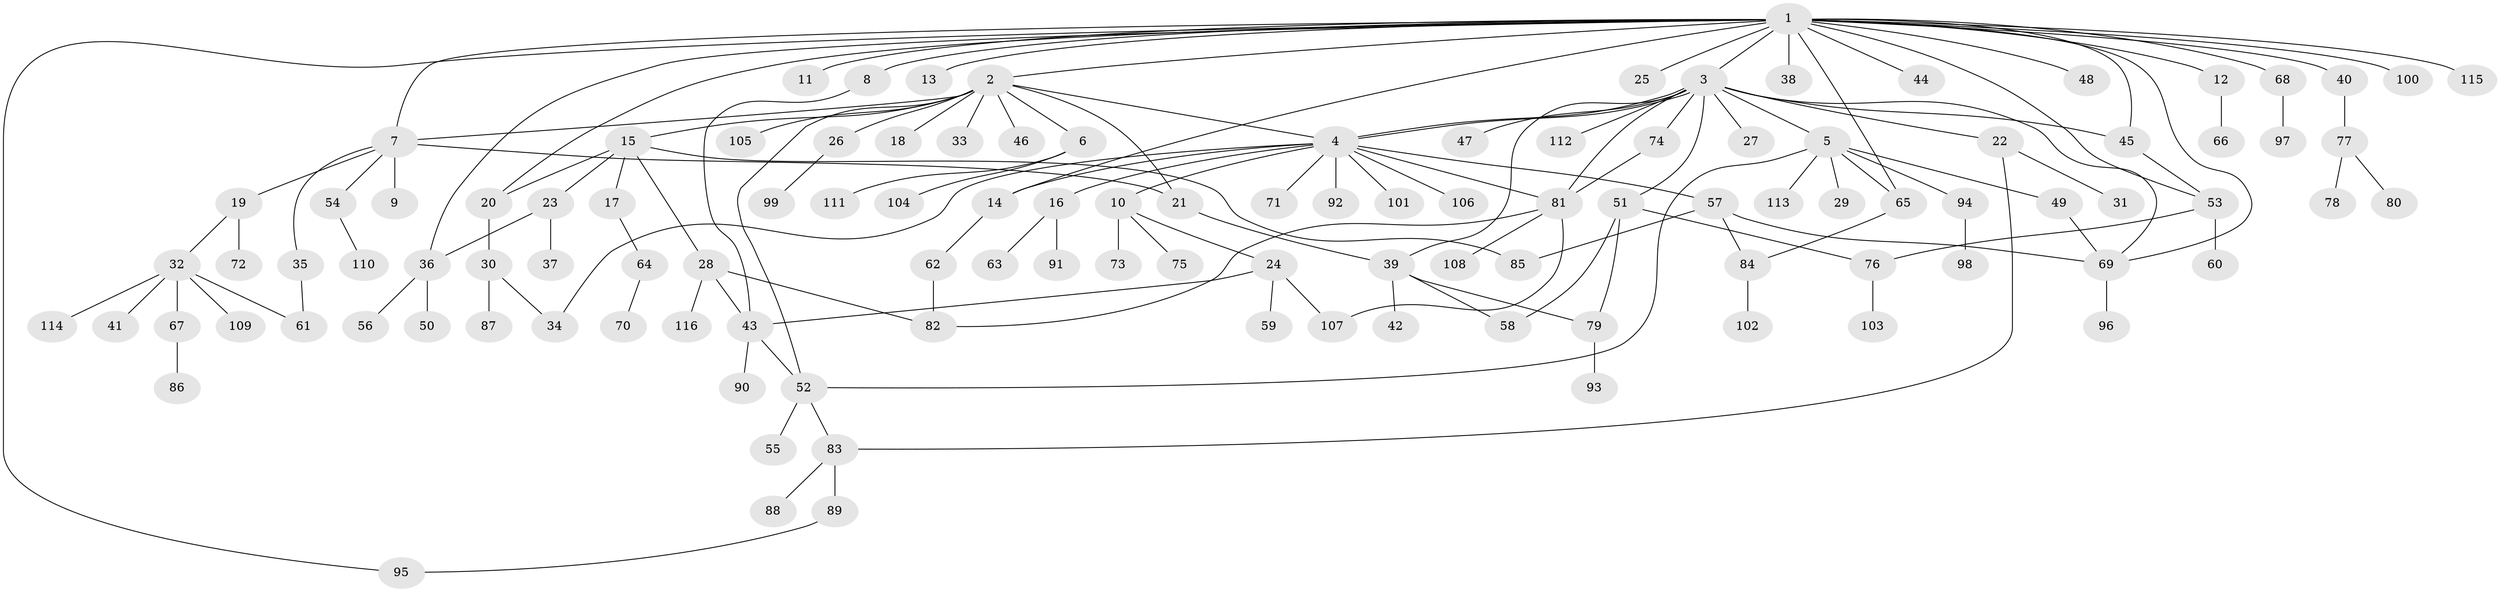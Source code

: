 // coarse degree distribution, {1: 0.8448275862068966, 2: 0.05172413793103448, 10: 0.017241379310344827, 22: 0.017241379310344827, 16: 0.017241379310344827, 12: 0.017241379310344827, 4: 0.017241379310344827, 3: 0.017241379310344827}
// Generated by graph-tools (version 1.1) at 2025/50/03/04/25 21:50:16]
// undirected, 116 vertices, 147 edges
graph export_dot {
graph [start="1"]
  node [color=gray90,style=filled];
  1;
  2;
  3;
  4;
  5;
  6;
  7;
  8;
  9;
  10;
  11;
  12;
  13;
  14;
  15;
  16;
  17;
  18;
  19;
  20;
  21;
  22;
  23;
  24;
  25;
  26;
  27;
  28;
  29;
  30;
  31;
  32;
  33;
  34;
  35;
  36;
  37;
  38;
  39;
  40;
  41;
  42;
  43;
  44;
  45;
  46;
  47;
  48;
  49;
  50;
  51;
  52;
  53;
  54;
  55;
  56;
  57;
  58;
  59;
  60;
  61;
  62;
  63;
  64;
  65;
  66;
  67;
  68;
  69;
  70;
  71;
  72;
  73;
  74;
  75;
  76;
  77;
  78;
  79;
  80;
  81;
  82;
  83;
  84;
  85;
  86;
  87;
  88;
  89;
  90;
  91;
  92;
  93;
  94;
  95;
  96;
  97;
  98;
  99;
  100;
  101;
  102;
  103;
  104;
  105;
  106;
  107;
  108;
  109;
  110;
  111;
  112;
  113;
  114;
  115;
  116;
  1 -- 2;
  1 -- 3;
  1 -- 7;
  1 -- 8;
  1 -- 11;
  1 -- 12;
  1 -- 13;
  1 -- 14;
  1 -- 20;
  1 -- 25;
  1 -- 36;
  1 -- 38;
  1 -- 40;
  1 -- 44;
  1 -- 45;
  1 -- 48;
  1 -- 53;
  1 -- 65;
  1 -- 68;
  1 -- 69;
  1 -- 95;
  1 -- 100;
  1 -- 115;
  2 -- 4;
  2 -- 6;
  2 -- 7;
  2 -- 15;
  2 -- 18;
  2 -- 21;
  2 -- 26;
  2 -- 33;
  2 -- 46;
  2 -- 52;
  2 -- 105;
  3 -- 4;
  3 -- 4;
  3 -- 5;
  3 -- 22;
  3 -- 27;
  3 -- 39;
  3 -- 45;
  3 -- 47;
  3 -- 51;
  3 -- 69;
  3 -- 74;
  3 -- 81;
  3 -- 112;
  4 -- 10;
  4 -- 14;
  4 -- 16;
  4 -- 34;
  4 -- 57;
  4 -- 71;
  4 -- 81;
  4 -- 92;
  4 -- 101;
  4 -- 106;
  5 -- 29;
  5 -- 49;
  5 -- 52;
  5 -- 65;
  5 -- 94;
  5 -- 113;
  6 -- 104;
  6 -- 111;
  7 -- 9;
  7 -- 19;
  7 -- 21;
  7 -- 35;
  7 -- 54;
  8 -- 43;
  10 -- 24;
  10 -- 73;
  10 -- 75;
  12 -- 66;
  14 -- 62;
  15 -- 17;
  15 -- 20;
  15 -- 23;
  15 -- 28;
  15 -- 85;
  16 -- 63;
  16 -- 91;
  17 -- 64;
  19 -- 32;
  19 -- 72;
  20 -- 30;
  21 -- 39;
  22 -- 31;
  22 -- 83;
  23 -- 36;
  23 -- 37;
  24 -- 43;
  24 -- 59;
  24 -- 107;
  26 -- 99;
  28 -- 43;
  28 -- 82;
  28 -- 116;
  30 -- 34;
  30 -- 87;
  32 -- 41;
  32 -- 61;
  32 -- 67;
  32 -- 109;
  32 -- 114;
  35 -- 61;
  36 -- 50;
  36 -- 56;
  39 -- 42;
  39 -- 58;
  39 -- 79;
  40 -- 77;
  43 -- 52;
  43 -- 90;
  45 -- 53;
  49 -- 69;
  51 -- 58;
  51 -- 76;
  51 -- 79;
  52 -- 55;
  52 -- 83;
  53 -- 60;
  53 -- 76;
  54 -- 110;
  57 -- 69;
  57 -- 84;
  57 -- 85;
  62 -- 82;
  64 -- 70;
  65 -- 84;
  67 -- 86;
  68 -- 97;
  69 -- 96;
  74 -- 81;
  76 -- 103;
  77 -- 78;
  77 -- 80;
  79 -- 93;
  81 -- 82;
  81 -- 107;
  81 -- 108;
  83 -- 88;
  83 -- 89;
  84 -- 102;
  89 -- 95;
  94 -- 98;
}
